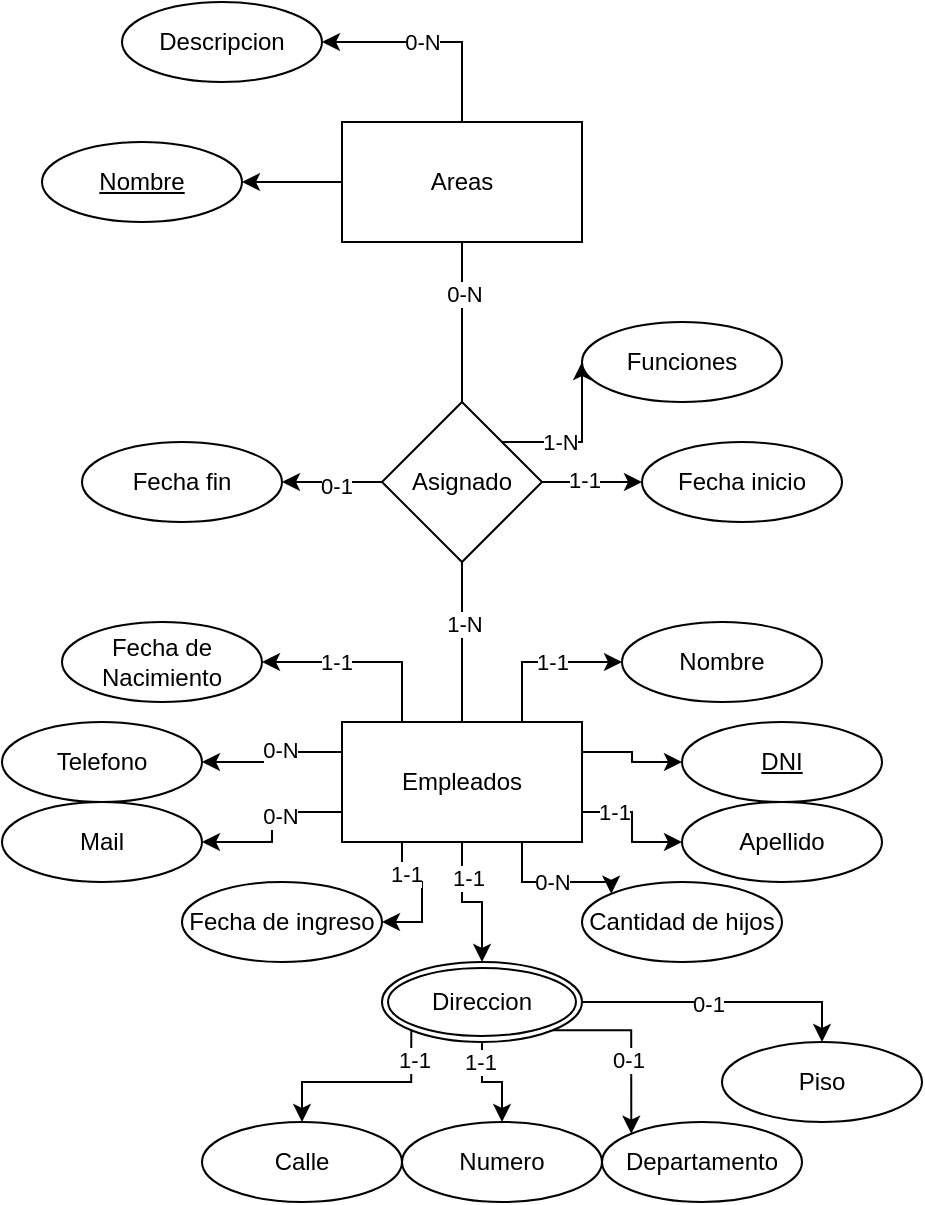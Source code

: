 <mxfile version="21.6.8" type="device">
  <diagram id="R2lEEEUBdFMjLlhIrx00" name="Page-1">
    <mxGraphModel dx="1036" dy="614" grid="1" gridSize="10" guides="1" tooltips="1" connect="1" arrows="1" fold="1" page="1" pageScale="1" pageWidth="850" pageHeight="1100" math="0" shadow="0" extFonts="Permanent Marker^https://fonts.googleapis.com/css?family=Permanent+Marker">
      <root>
        <mxCell id="0" />
        <mxCell id="1" parent="0" />
        <mxCell id="Qt2CncuJ-vC3c8-wtd-z-39" style="edgeStyle=orthogonalEdgeStyle;rounded=0;orthogonalLoop=1;jettySize=auto;html=1;exitX=0.5;exitY=0;exitDx=0;exitDy=0;entryX=1;entryY=0.5;entryDx=0;entryDy=0;" edge="1" parent="1" source="Qt2CncuJ-vC3c8-wtd-z-1" target="Qt2CncuJ-vC3c8-wtd-z-8">
          <mxGeometry relative="1" as="geometry" />
        </mxCell>
        <mxCell id="Qt2CncuJ-vC3c8-wtd-z-65" value="0-N" style="edgeLabel;html=1;align=center;verticalAlign=middle;resizable=0;points=[];" vertex="1" connectable="0" parent="Qt2CncuJ-vC3c8-wtd-z-39">
          <mxGeometry x="0.095" relative="1" as="geometry">
            <mxPoint as="offset" />
          </mxGeometry>
        </mxCell>
        <mxCell id="Qt2CncuJ-vC3c8-wtd-z-40" style="edgeStyle=orthogonalEdgeStyle;rounded=0;orthogonalLoop=1;jettySize=auto;html=1;exitX=0;exitY=0.5;exitDx=0;exitDy=0;entryX=1;entryY=0.5;entryDx=0;entryDy=0;" edge="1" parent="1" source="Qt2CncuJ-vC3c8-wtd-z-1" target="Qt2CncuJ-vC3c8-wtd-z-7">
          <mxGeometry relative="1" as="geometry" />
        </mxCell>
        <mxCell id="Qt2CncuJ-vC3c8-wtd-z-1" value="Areas" style="rounded=0;whiteSpace=wrap;html=1;" vertex="1" parent="1">
          <mxGeometry x="320" y="190" width="120" height="60" as="geometry" />
        </mxCell>
        <mxCell id="Qt2CncuJ-vC3c8-wtd-z-28" style="edgeStyle=orthogonalEdgeStyle;rounded=0;orthogonalLoop=1;jettySize=auto;html=1;exitX=0.5;exitY=1;exitDx=0;exitDy=0;entryX=0.5;entryY=0;entryDx=0;entryDy=0;" edge="1" parent="1" source="Qt2CncuJ-vC3c8-wtd-z-2" target="Qt2CncuJ-vC3c8-wtd-z-19">
          <mxGeometry relative="1" as="geometry" />
        </mxCell>
        <mxCell id="Qt2CncuJ-vC3c8-wtd-z-57" value="1-1" style="edgeLabel;html=1;align=center;verticalAlign=middle;resizable=0;points=[];" vertex="1" connectable="0" parent="Qt2CncuJ-vC3c8-wtd-z-28">
          <mxGeometry x="-0.491" y="3" relative="1" as="geometry">
            <mxPoint as="offset" />
          </mxGeometry>
        </mxCell>
        <mxCell id="Qt2CncuJ-vC3c8-wtd-z-29" style="edgeStyle=orthogonalEdgeStyle;rounded=0;orthogonalLoop=1;jettySize=auto;html=1;exitX=0.75;exitY=1;exitDx=0;exitDy=0;entryX=0;entryY=0;entryDx=0;entryDy=0;" edge="1" parent="1" source="Qt2CncuJ-vC3c8-wtd-z-2" target="Qt2CncuJ-vC3c8-wtd-z-18">
          <mxGeometry relative="1" as="geometry" />
        </mxCell>
        <mxCell id="Qt2CncuJ-vC3c8-wtd-z-58" value="0-N" style="edgeLabel;html=1;align=center;verticalAlign=middle;resizable=0;points=[];" vertex="1" connectable="0" parent="Qt2CncuJ-vC3c8-wtd-z-29">
          <mxGeometry x="-0.012" relative="1" as="geometry">
            <mxPoint as="offset" />
          </mxGeometry>
        </mxCell>
        <mxCell id="Qt2CncuJ-vC3c8-wtd-z-30" style="edgeStyle=orthogonalEdgeStyle;rounded=0;orthogonalLoop=1;jettySize=auto;html=1;exitX=1;exitY=0.75;exitDx=0;exitDy=0;" edge="1" parent="1" source="Qt2CncuJ-vC3c8-wtd-z-2" target="Qt2CncuJ-vC3c8-wtd-z-11">
          <mxGeometry relative="1" as="geometry" />
        </mxCell>
        <mxCell id="Qt2CncuJ-vC3c8-wtd-z-59" value="1-1" style="edgeLabel;html=1;align=center;verticalAlign=middle;resizable=0;points=[];" vertex="1" connectable="0" parent="Qt2CncuJ-vC3c8-wtd-z-30">
          <mxGeometry x="-0.514" relative="1" as="geometry">
            <mxPoint as="offset" />
          </mxGeometry>
        </mxCell>
        <mxCell id="Qt2CncuJ-vC3c8-wtd-z-31" style="edgeStyle=orthogonalEdgeStyle;rounded=0;orthogonalLoop=1;jettySize=auto;html=1;exitX=1;exitY=0.25;exitDx=0;exitDy=0;entryX=0;entryY=0.5;entryDx=0;entryDy=0;" edge="1" parent="1" source="Qt2CncuJ-vC3c8-wtd-z-2" target="Qt2CncuJ-vC3c8-wtd-z-9">
          <mxGeometry relative="1" as="geometry" />
        </mxCell>
        <mxCell id="Qt2CncuJ-vC3c8-wtd-z-33" style="edgeStyle=orthogonalEdgeStyle;rounded=0;orthogonalLoop=1;jettySize=auto;html=1;exitX=0.75;exitY=0;exitDx=0;exitDy=0;entryX=0;entryY=0.5;entryDx=0;entryDy=0;" edge="1" parent="1" source="Qt2CncuJ-vC3c8-wtd-z-2" target="Qt2CncuJ-vC3c8-wtd-z-12">
          <mxGeometry relative="1" as="geometry" />
        </mxCell>
        <mxCell id="Qt2CncuJ-vC3c8-wtd-z-60" value="1-1" style="edgeLabel;html=1;align=center;verticalAlign=middle;resizable=0;points=[];" vertex="1" connectable="0" parent="Qt2CncuJ-vC3c8-wtd-z-33">
          <mxGeometry x="0.12" relative="1" as="geometry">
            <mxPoint as="offset" />
          </mxGeometry>
        </mxCell>
        <mxCell id="Qt2CncuJ-vC3c8-wtd-z-34" style="edgeStyle=orthogonalEdgeStyle;rounded=0;orthogonalLoop=1;jettySize=auto;html=1;exitX=0.25;exitY=0;exitDx=0;exitDy=0;entryX=1;entryY=0.5;entryDx=0;entryDy=0;" edge="1" parent="1" source="Qt2CncuJ-vC3c8-wtd-z-2" target="Qt2CncuJ-vC3c8-wtd-z-14">
          <mxGeometry relative="1" as="geometry" />
        </mxCell>
        <mxCell id="Qt2CncuJ-vC3c8-wtd-z-53" value="1-1" style="edgeLabel;html=1;align=center;verticalAlign=middle;resizable=0;points=[];" vertex="1" connectable="0" parent="Qt2CncuJ-vC3c8-wtd-z-34">
          <mxGeometry x="0.264" relative="1" as="geometry">
            <mxPoint as="offset" />
          </mxGeometry>
        </mxCell>
        <mxCell id="Qt2CncuJ-vC3c8-wtd-z-35" style="edgeStyle=orthogonalEdgeStyle;rounded=0;orthogonalLoop=1;jettySize=auto;html=1;exitX=0;exitY=0.25;exitDx=0;exitDy=0;entryX=1;entryY=0.5;entryDx=0;entryDy=0;" edge="1" parent="1" source="Qt2CncuJ-vC3c8-wtd-z-2" target="Qt2CncuJ-vC3c8-wtd-z-15">
          <mxGeometry relative="1" as="geometry" />
        </mxCell>
        <mxCell id="Qt2CncuJ-vC3c8-wtd-z-54" value="0-N" style="edgeLabel;html=1;align=center;verticalAlign=middle;resizable=0;points=[];" vertex="1" connectable="0" parent="Qt2CncuJ-vC3c8-wtd-z-35">
          <mxGeometry x="-0.168" y="-1" relative="1" as="geometry">
            <mxPoint as="offset" />
          </mxGeometry>
        </mxCell>
        <mxCell id="Qt2CncuJ-vC3c8-wtd-z-36" style="edgeStyle=orthogonalEdgeStyle;rounded=0;orthogonalLoop=1;jettySize=auto;html=1;exitX=0;exitY=0.75;exitDx=0;exitDy=0;entryX=1;entryY=0.5;entryDx=0;entryDy=0;" edge="1" parent="1" source="Qt2CncuJ-vC3c8-wtd-z-2" target="Qt2CncuJ-vC3c8-wtd-z-16">
          <mxGeometry relative="1" as="geometry" />
        </mxCell>
        <mxCell id="Qt2CncuJ-vC3c8-wtd-z-55" value="0-N" style="edgeLabel;html=1;align=center;verticalAlign=middle;resizable=0;points=[];" vertex="1" connectable="0" parent="Qt2CncuJ-vC3c8-wtd-z-36">
          <mxGeometry x="-0.266" y="2" relative="1" as="geometry">
            <mxPoint as="offset" />
          </mxGeometry>
        </mxCell>
        <mxCell id="Qt2CncuJ-vC3c8-wtd-z-37" style="edgeStyle=orthogonalEdgeStyle;rounded=0;orthogonalLoop=1;jettySize=auto;html=1;exitX=0.25;exitY=1;exitDx=0;exitDy=0;entryX=1;entryY=0.5;entryDx=0;entryDy=0;" edge="1" parent="1" source="Qt2CncuJ-vC3c8-wtd-z-2" target="Qt2CncuJ-vC3c8-wtd-z-17">
          <mxGeometry relative="1" as="geometry" />
        </mxCell>
        <mxCell id="Qt2CncuJ-vC3c8-wtd-z-56" value="1-1" style="edgeLabel;html=1;align=center;verticalAlign=middle;resizable=0;points=[];" vertex="1" connectable="0" parent="Qt2CncuJ-vC3c8-wtd-z-37">
          <mxGeometry x="-0.549" y="2" relative="1" as="geometry">
            <mxPoint as="offset" />
          </mxGeometry>
        </mxCell>
        <mxCell id="Qt2CncuJ-vC3c8-wtd-z-2" value="Empleados" style="rounded=0;whiteSpace=wrap;html=1;" vertex="1" parent="1">
          <mxGeometry x="320" y="490" width="120" height="60" as="geometry" />
        </mxCell>
        <mxCell id="Qt2CncuJ-vC3c8-wtd-z-42" value="" style="edgeStyle=orthogonalEdgeStyle;rounded=0;orthogonalLoop=1;jettySize=auto;html=1;" edge="1" parent="1" source="Qt2CncuJ-vC3c8-wtd-z-3" target="Qt2CncuJ-vC3c8-wtd-z-41">
          <mxGeometry relative="1" as="geometry" />
        </mxCell>
        <mxCell id="Qt2CncuJ-vC3c8-wtd-z-51" value="1-1" style="edgeLabel;html=1;align=center;verticalAlign=middle;resizable=0;points=[];" vertex="1" connectable="0" parent="Qt2CncuJ-vC3c8-wtd-z-42">
          <mxGeometry x="-0.168" y="1" relative="1" as="geometry">
            <mxPoint as="offset" />
          </mxGeometry>
        </mxCell>
        <mxCell id="Qt2CncuJ-vC3c8-wtd-z-44" style="edgeStyle=orthogonalEdgeStyle;rounded=0;orthogonalLoop=1;jettySize=auto;html=1;exitX=1;exitY=0;exitDx=0;exitDy=0;entryX=0;entryY=0.5;entryDx=0;entryDy=0;" edge="1" parent="1" source="Qt2CncuJ-vC3c8-wtd-z-3" target="Qt2CncuJ-vC3c8-wtd-z-43">
          <mxGeometry relative="1" as="geometry" />
        </mxCell>
        <mxCell id="Qt2CncuJ-vC3c8-wtd-z-50" value="1-N" style="edgeLabel;html=1;align=center;verticalAlign=middle;resizable=0;points=[];" vertex="1" connectable="0" parent="Qt2CncuJ-vC3c8-wtd-z-44">
          <mxGeometry x="-0.28" relative="1" as="geometry">
            <mxPoint as="offset" />
          </mxGeometry>
        </mxCell>
        <mxCell id="Qt2CncuJ-vC3c8-wtd-z-46" style="edgeStyle=orthogonalEdgeStyle;rounded=0;orthogonalLoop=1;jettySize=auto;html=1;exitX=0;exitY=0.5;exitDx=0;exitDy=0;entryX=1;entryY=0.5;entryDx=0;entryDy=0;" edge="1" parent="1" source="Qt2CncuJ-vC3c8-wtd-z-3" target="Qt2CncuJ-vC3c8-wtd-z-45">
          <mxGeometry relative="1" as="geometry" />
        </mxCell>
        <mxCell id="Qt2CncuJ-vC3c8-wtd-z-52" value="0-1" style="edgeLabel;html=1;align=center;verticalAlign=middle;resizable=0;points=[];" vertex="1" connectable="0" parent="Qt2CncuJ-vC3c8-wtd-z-46">
          <mxGeometry x="-0.072" y="2" relative="1" as="geometry">
            <mxPoint as="offset" />
          </mxGeometry>
        </mxCell>
        <mxCell id="Qt2CncuJ-vC3c8-wtd-z-3" value="Asignado" style="rhombus;whiteSpace=wrap;html=1;" vertex="1" parent="1">
          <mxGeometry x="340" y="330" width="80" height="80" as="geometry" />
        </mxCell>
        <mxCell id="Qt2CncuJ-vC3c8-wtd-z-5" value="" style="endArrow=none;html=1;rounded=0;entryX=0.5;entryY=0;entryDx=0;entryDy=0;" edge="1" parent="1" source="Qt2CncuJ-vC3c8-wtd-z-3" target="Qt2CncuJ-vC3c8-wtd-z-2">
          <mxGeometry width="50" height="50" relative="1" as="geometry">
            <mxPoint x="380" y="460" as="sourcePoint" />
            <mxPoint x="380" y="460" as="targetPoint" />
          </mxGeometry>
        </mxCell>
        <mxCell id="Qt2CncuJ-vC3c8-wtd-z-48" value="1-N" style="edgeLabel;html=1;align=center;verticalAlign=middle;resizable=0;points=[];" vertex="1" connectable="0" parent="Qt2CncuJ-vC3c8-wtd-z-5">
          <mxGeometry x="-0.23" y="1" relative="1" as="geometry">
            <mxPoint as="offset" />
          </mxGeometry>
        </mxCell>
        <mxCell id="Qt2CncuJ-vC3c8-wtd-z-6" value="" style="endArrow=none;html=1;rounded=0;entryX=0.5;entryY=1;entryDx=0;entryDy=0;" edge="1" parent="1" source="Qt2CncuJ-vC3c8-wtd-z-3" target="Qt2CncuJ-vC3c8-wtd-z-1">
          <mxGeometry width="50" height="50" relative="1" as="geometry">
            <mxPoint x="380" y="309.289" as="sourcePoint" />
            <mxPoint x="380" y="259.289" as="targetPoint" />
          </mxGeometry>
        </mxCell>
        <mxCell id="Qt2CncuJ-vC3c8-wtd-z-49" value="0-N" style="edgeLabel;html=1;align=center;verticalAlign=middle;resizable=0;points=[];" vertex="1" connectable="0" parent="Qt2CncuJ-vC3c8-wtd-z-6">
          <mxGeometry x="0.355" y="-1" relative="1" as="geometry">
            <mxPoint as="offset" />
          </mxGeometry>
        </mxCell>
        <mxCell id="Qt2CncuJ-vC3c8-wtd-z-7" value="Nombre" style="ellipse;whiteSpace=wrap;html=1;align=center;fontStyle=4;" vertex="1" parent="1">
          <mxGeometry x="170" y="200" width="100" height="40" as="geometry" />
        </mxCell>
        <mxCell id="Qt2CncuJ-vC3c8-wtd-z-8" value="Descripcion" style="ellipse;whiteSpace=wrap;html=1;align=center;" vertex="1" parent="1">
          <mxGeometry x="210" y="130" width="100" height="40" as="geometry" />
        </mxCell>
        <mxCell id="Qt2CncuJ-vC3c8-wtd-z-9" value="DNI" style="ellipse;whiteSpace=wrap;html=1;align=center;fontStyle=4;" vertex="1" parent="1">
          <mxGeometry x="490" y="490" width="100" height="40" as="geometry" />
        </mxCell>
        <mxCell id="Qt2CncuJ-vC3c8-wtd-z-11" value="Apellido" style="ellipse;whiteSpace=wrap;html=1;align=center;" vertex="1" parent="1">
          <mxGeometry x="490" y="530" width="100" height="40" as="geometry" />
        </mxCell>
        <mxCell id="Qt2CncuJ-vC3c8-wtd-z-12" value="Nombre" style="ellipse;whiteSpace=wrap;html=1;align=center;" vertex="1" parent="1">
          <mxGeometry x="460" y="440" width="100" height="40" as="geometry" />
        </mxCell>
        <mxCell id="Qt2CncuJ-vC3c8-wtd-z-14" value="Fecha de Nacimiento" style="ellipse;whiteSpace=wrap;html=1;align=center;" vertex="1" parent="1">
          <mxGeometry x="180" y="440" width="100" height="40" as="geometry" />
        </mxCell>
        <mxCell id="Qt2CncuJ-vC3c8-wtd-z-15" value="Telefono" style="ellipse;whiteSpace=wrap;html=1;align=center;" vertex="1" parent="1">
          <mxGeometry x="150" y="490" width="100" height="40" as="geometry" />
        </mxCell>
        <mxCell id="Qt2CncuJ-vC3c8-wtd-z-16" value="Mail" style="ellipse;whiteSpace=wrap;html=1;align=center;" vertex="1" parent="1">
          <mxGeometry x="150" y="530" width="100" height="40" as="geometry" />
        </mxCell>
        <mxCell id="Qt2CncuJ-vC3c8-wtd-z-17" value="Fecha de ingreso" style="ellipse;whiteSpace=wrap;html=1;align=center;" vertex="1" parent="1">
          <mxGeometry x="240" y="570" width="100" height="40" as="geometry" />
        </mxCell>
        <mxCell id="Qt2CncuJ-vC3c8-wtd-z-18" value="Cantidad de hijos" style="ellipse;whiteSpace=wrap;html=1;align=center;" vertex="1" parent="1">
          <mxGeometry x="440" y="570" width="100" height="40" as="geometry" />
        </mxCell>
        <mxCell id="Qt2CncuJ-vC3c8-wtd-z-24" style="edgeStyle=orthogonalEdgeStyle;rounded=0;orthogonalLoop=1;jettySize=auto;html=1;exitX=0;exitY=1;exitDx=0;exitDy=0;entryX=0.5;entryY=0;entryDx=0;entryDy=0;" edge="1" parent="1" source="Qt2CncuJ-vC3c8-wtd-z-19" target="Qt2CncuJ-vC3c8-wtd-z-20">
          <mxGeometry relative="1" as="geometry" />
        </mxCell>
        <mxCell id="Qt2CncuJ-vC3c8-wtd-z-64" value="1-1" style="edgeLabel;html=1;align=center;verticalAlign=middle;resizable=0;points=[];" vertex="1" connectable="0" parent="Qt2CncuJ-vC3c8-wtd-z-24">
          <mxGeometry x="-0.708" y="1" relative="1" as="geometry">
            <mxPoint as="offset" />
          </mxGeometry>
        </mxCell>
        <mxCell id="Qt2CncuJ-vC3c8-wtd-z-25" style="edgeStyle=orthogonalEdgeStyle;rounded=0;orthogonalLoop=1;jettySize=auto;html=1;exitX=0.5;exitY=1;exitDx=0;exitDy=0;entryX=0.5;entryY=0;entryDx=0;entryDy=0;" edge="1" parent="1" source="Qt2CncuJ-vC3c8-wtd-z-19" target="Qt2CncuJ-vC3c8-wtd-z-21">
          <mxGeometry relative="1" as="geometry" />
        </mxCell>
        <mxCell id="Qt2CncuJ-vC3c8-wtd-z-63" value="1-1" style="edgeLabel;html=1;align=center;verticalAlign=middle;resizable=0;points=[];" vertex="1" connectable="0" parent="Qt2CncuJ-vC3c8-wtd-z-25">
          <mxGeometry x="-0.608" y="-1" relative="1" as="geometry">
            <mxPoint as="offset" />
          </mxGeometry>
        </mxCell>
        <mxCell id="Qt2CncuJ-vC3c8-wtd-z-26" style="edgeStyle=orthogonalEdgeStyle;rounded=0;orthogonalLoop=1;jettySize=auto;html=1;exitX=1;exitY=1;exitDx=0;exitDy=0;entryX=0;entryY=0;entryDx=0;entryDy=0;" edge="1" parent="1" source="Qt2CncuJ-vC3c8-wtd-z-19" target="Qt2CncuJ-vC3c8-wtd-z-22">
          <mxGeometry relative="1" as="geometry" />
        </mxCell>
        <mxCell id="Qt2CncuJ-vC3c8-wtd-z-62" value="0-1" style="edgeLabel;html=1;align=center;verticalAlign=middle;resizable=0;points=[];" vertex="1" connectable="0" parent="Qt2CncuJ-vC3c8-wtd-z-26">
          <mxGeometry x="0.185" y="-2" relative="1" as="geometry">
            <mxPoint as="offset" />
          </mxGeometry>
        </mxCell>
        <mxCell id="Qt2CncuJ-vC3c8-wtd-z-27" style="edgeStyle=orthogonalEdgeStyle;rounded=0;orthogonalLoop=1;jettySize=auto;html=1;exitX=1;exitY=0.5;exitDx=0;exitDy=0;entryX=0.5;entryY=0;entryDx=0;entryDy=0;" edge="1" parent="1" source="Qt2CncuJ-vC3c8-wtd-z-19" target="Qt2CncuJ-vC3c8-wtd-z-23">
          <mxGeometry relative="1" as="geometry" />
        </mxCell>
        <mxCell id="Qt2CncuJ-vC3c8-wtd-z-61" value="0-1" style="edgeLabel;html=1;align=center;verticalAlign=middle;resizable=0;points=[];" vertex="1" connectable="0" parent="Qt2CncuJ-vC3c8-wtd-z-27">
          <mxGeometry x="-0.103" y="-1" relative="1" as="geometry">
            <mxPoint as="offset" />
          </mxGeometry>
        </mxCell>
        <mxCell id="Qt2CncuJ-vC3c8-wtd-z-19" value="Direccion" style="ellipse;shape=doubleEllipse;margin=3;whiteSpace=wrap;html=1;align=center;" vertex="1" parent="1">
          <mxGeometry x="340" y="610" width="100" height="40" as="geometry" />
        </mxCell>
        <mxCell id="Qt2CncuJ-vC3c8-wtd-z-20" value="Calle" style="ellipse;whiteSpace=wrap;html=1;align=center;" vertex="1" parent="1">
          <mxGeometry x="250" y="690" width="100" height="40" as="geometry" />
        </mxCell>
        <mxCell id="Qt2CncuJ-vC3c8-wtd-z-21" value="Numero" style="ellipse;whiteSpace=wrap;html=1;align=center;" vertex="1" parent="1">
          <mxGeometry x="350" y="690" width="100" height="40" as="geometry" />
        </mxCell>
        <mxCell id="Qt2CncuJ-vC3c8-wtd-z-22" value="Departamento" style="ellipse;whiteSpace=wrap;html=1;align=center;" vertex="1" parent="1">
          <mxGeometry x="450" y="690" width="100" height="40" as="geometry" />
        </mxCell>
        <mxCell id="Qt2CncuJ-vC3c8-wtd-z-23" value="Piso" style="ellipse;whiteSpace=wrap;html=1;align=center;" vertex="1" parent="1">
          <mxGeometry x="510" y="650" width="100" height="40" as="geometry" />
        </mxCell>
        <mxCell id="Qt2CncuJ-vC3c8-wtd-z-41" value="Fecha inicio" style="ellipse;whiteSpace=wrap;html=1;align=center;" vertex="1" parent="1">
          <mxGeometry x="470" y="350" width="100" height="40" as="geometry" />
        </mxCell>
        <mxCell id="Qt2CncuJ-vC3c8-wtd-z-43" value="Funciones" style="ellipse;whiteSpace=wrap;html=1;align=center;" vertex="1" parent="1">
          <mxGeometry x="440" y="290" width="100" height="40" as="geometry" />
        </mxCell>
        <mxCell id="Qt2CncuJ-vC3c8-wtd-z-45" value="Fecha fin" style="ellipse;whiteSpace=wrap;html=1;align=center;" vertex="1" parent="1">
          <mxGeometry x="190" y="350" width="100" height="40" as="geometry" />
        </mxCell>
      </root>
    </mxGraphModel>
  </diagram>
</mxfile>
